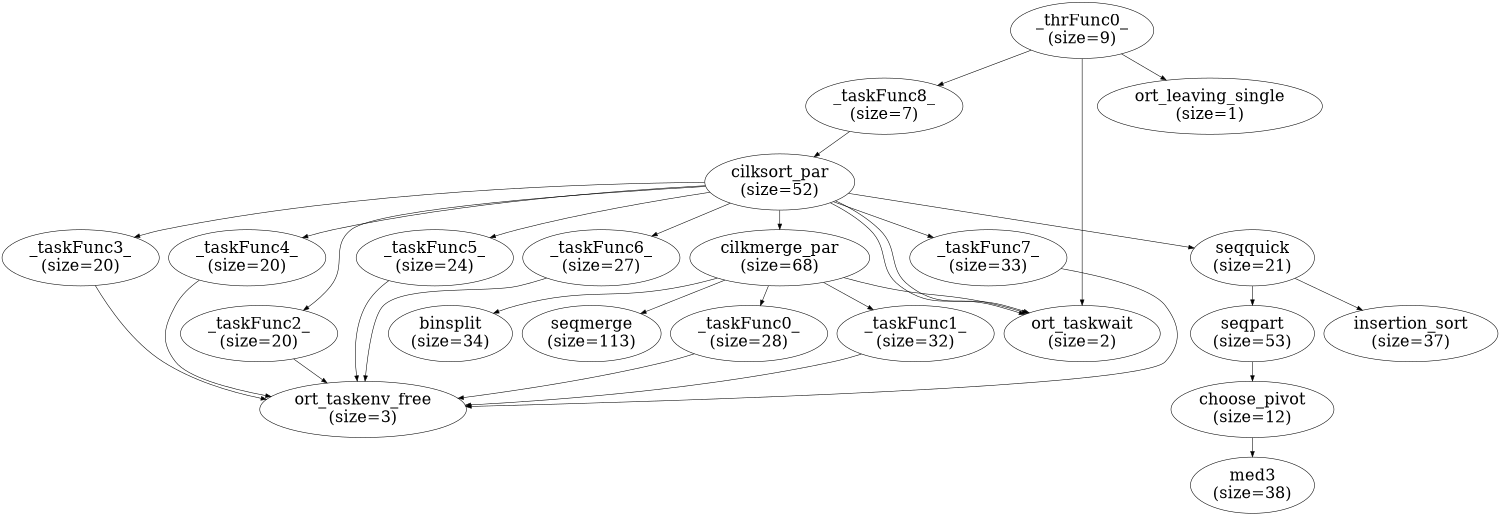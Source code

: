 digraph "" {
  size="10,8";
  rankdir=TB;
  center=1;
  rotate=0;
   {
   node [shape=plaintext,fontsize=10];

   }
   0 [label="_thrFunc0_\n(size=9)",fontsize=30]
   1 [label="_taskFunc8_\n(size=7)",fontsize=30]
   2 [label="cilksort_par\n(size=52)",fontsize=30]
   3 [label="cilkmerge_par\n(size=68)",fontsize=30]
   4 [label="seqmerge\n(size=113)",fontsize=30]
   5 [label="binsplit\n(size=34)",fontsize=30]
   6 [label="_taskFunc0_\n(size=28)",fontsize=30]
   7 [label="ort_taskenv_free\n(size=3)",fontsize=30]
   8 [label="_taskFunc1_\n(size=32)",fontsize=30]
   9 [label="ort_taskwait\n(size=2)",fontsize=30]
   10 [label="_taskFunc2_\n(size=20)",fontsize=30]
   11 [label="_taskFunc5_\n(size=24)",fontsize=30]
   12 [label="_taskFunc6_\n(size=27)",fontsize=30]
   13 [label="_taskFunc7_\n(size=33)",fontsize=30]
   14 [label="_taskFunc3_\n(size=20)",fontsize=30]
   15 [label="_taskFunc4_\n(size=20)",fontsize=30]
   16 [label="seqquick\n(size=21)",fontsize=30]
   17 [label="insertion_sort\n(size=37)",fontsize=30]
   18 [label="seqpart\n(size=53)",fontsize=30]
   19 [label="choose_pivot\n(size=12)",fontsize=30]
   20 [label="med3\n(size=38)",fontsize=30]
   21 [label="ort_leaving_single\n(size=1)",fontsize=30]
   0->1
   0->21
   0->9
   1->2
   2->3
   2->10
   2->11
   2->9
   2->12
   2->13
   2->9
   2->14
   2->15
   2->16
   3->4
   3->5
   3->6
   3->8
   3->9
   6->7
   8->7
   10->7
   11->7
   12->7
   13->7
   14->7
   15->7
   16->17
   16->18
   18->19
   19->20
}

